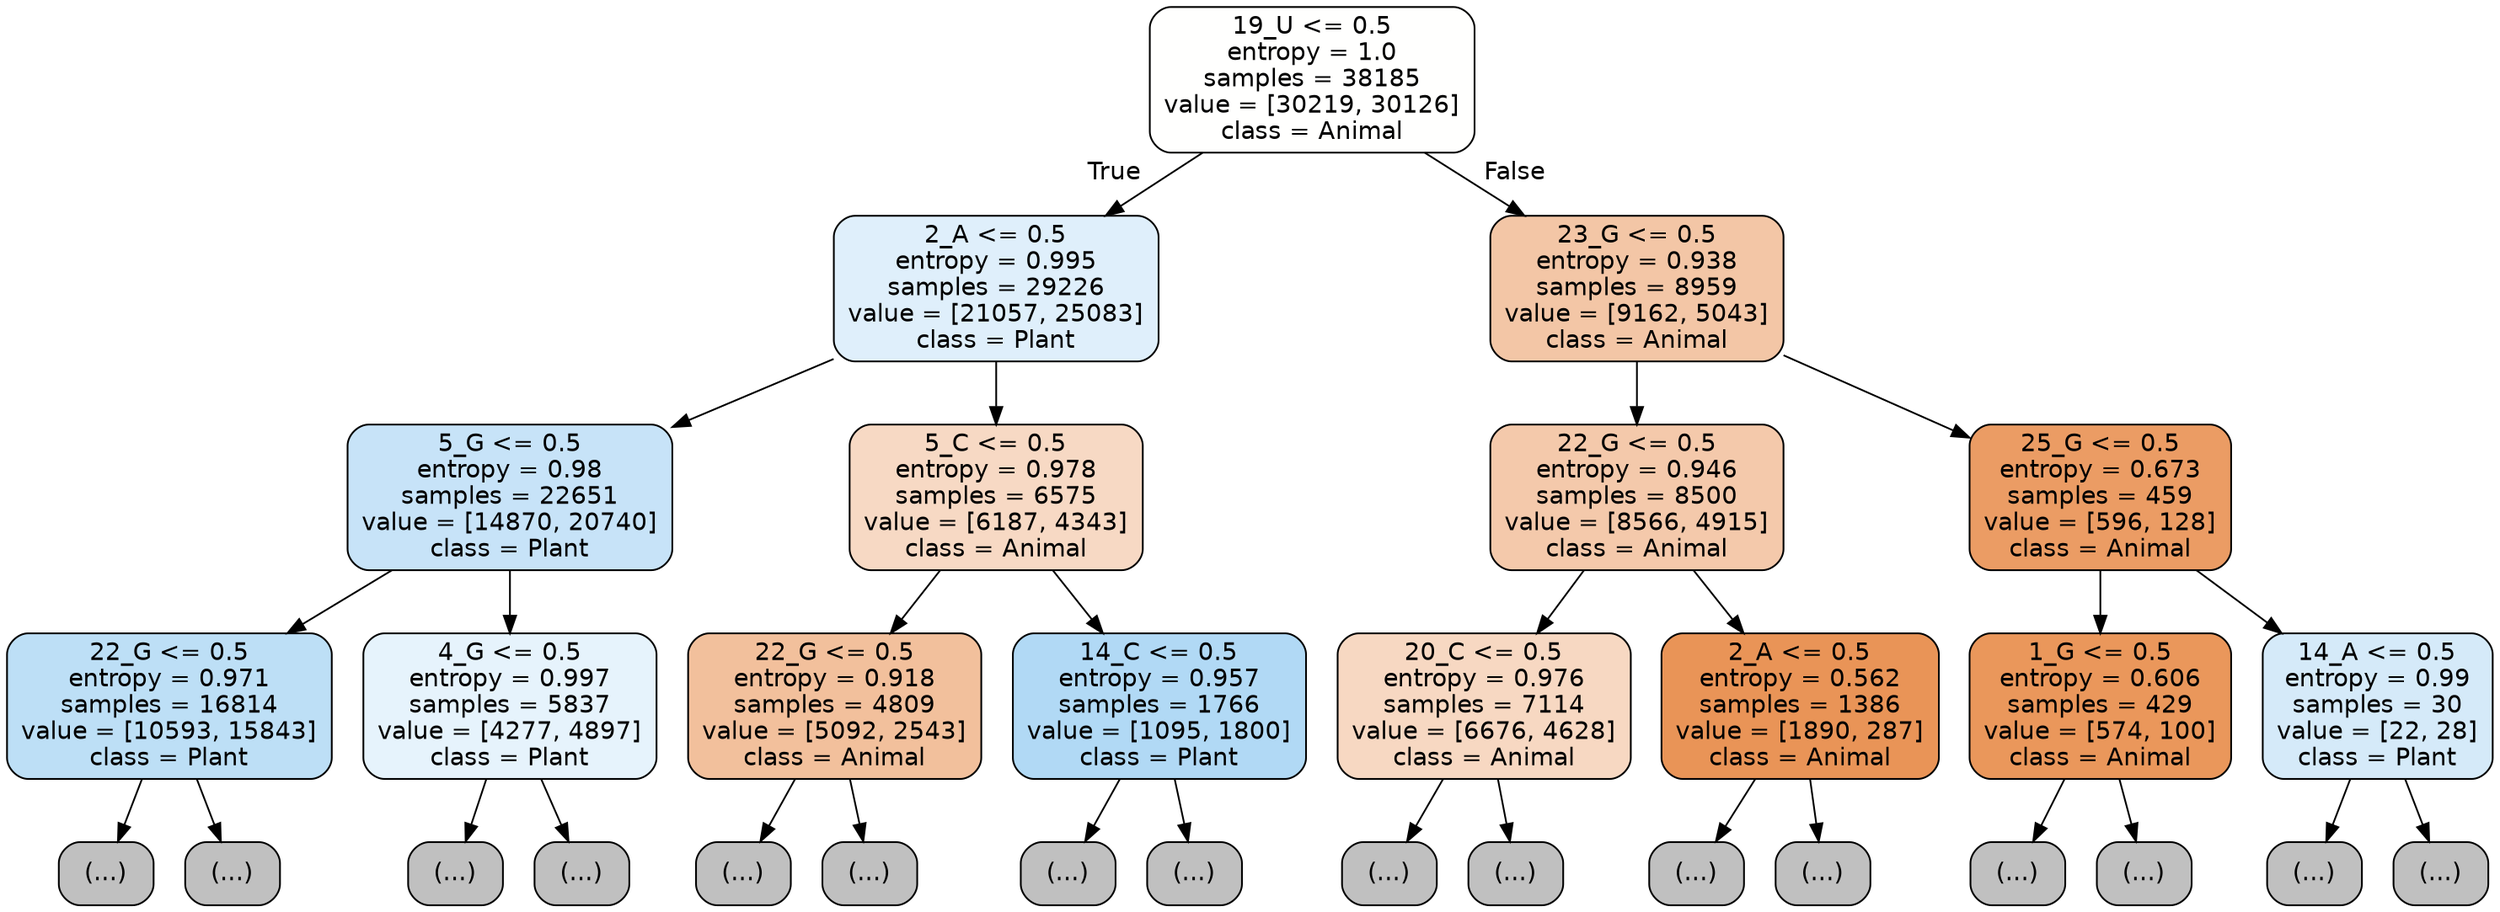 digraph Tree {
node [shape=box, style="filled, rounded", color="black", fontname="helvetica"] ;
edge [fontname="helvetica"] ;
0 [label="19_U <= 0.5\nentropy = 1.0\nsamples = 38185\nvalue = [30219, 30126]\nclass = Animal", fillcolor="#fffffe"] ;
1 [label="2_A <= 0.5\nentropy = 0.995\nsamples = 29226\nvalue = [21057, 25083]\nclass = Plant", fillcolor="#dfeffb"] ;
0 -> 1 [labeldistance=2.5, labelangle=45, headlabel="True"] ;
2 [label="5_G <= 0.5\nentropy = 0.98\nsamples = 22651\nvalue = [14870, 20740]\nclass = Plant", fillcolor="#c7e3f8"] ;
1 -> 2 ;
3 [label="22_G <= 0.5\nentropy = 0.971\nsamples = 16814\nvalue = [10593, 15843]\nclass = Plant", fillcolor="#bddff6"] ;
2 -> 3 ;
4 [label="(...)", fillcolor="#C0C0C0"] ;
3 -> 4 ;
6099 [label="(...)", fillcolor="#C0C0C0"] ;
3 -> 6099 ;
6854 [label="4_G <= 0.5\nentropy = 0.997\nsamples = 5837\nvalue = [4277, 4897]\nclass = Plant", fillcolor="#e6f3fc"] ;
2 -> 6854 ;
6855 [label="(...)", fillcolor="#C0C0C0"] ;
6854 -> 6855 ;
8638 [label="(...)", fillcolor="#C0C0C0"] ;
6854 -> 8638 ;
9699 [label="5_C <= 0.5\nentropy = 0.978\nsamples = 6575\nvalue = [6187, 4343]\nclass = Animal", fillcolor="#f7d9c4"] ;
1 -> 9699 ;
9700 [label="22_G <= 0.5\nentropy = 0.918\nsamples = 4809\nvalue = [5092, 2543]\nclass = Animal", fillcolor="#f2c09c"] ;
9699 -> 9700 ;
9701 [label="(...)", fillcolor="#C0C0C0"] ;
9700 -> 9701 ;
11762 [label="(...)", fillcolor="#C0C0C0"] ;
9700 -> 11762 ;
12035 [label="14_C <= 0.5\nentropy = 0.957\nsamples = 1766\nvalue = [1095, 1800]\nclass = Plant", fillcolor="#b1d9f5"] ;
9699 -> 12035 ;
12036 [label="(...)", fillcolor="#C0C0C0"] ;
12035 -> 12036 ;
12539 [label="(...)", fillcolor="#C0C0C0"] ;
12035 -> 12539 ;
12656 [label="23_G <= 0.5\nentropy = 0.938\nsamples = 8959\nvalue = [9162, 5043]\nclass = Animal", fillcolor="#f3c6a6"] ;
0 -> 12656 [labeldistance=2.5, labelangle=-45, headlabel="False"] ;
12657 [label="22_G <= 0.5\nentropy = 0.946\nsamples = 8500\nvalue = [8566, 4915]\nclass = Animal", fillcolor="#f4c9ab"] ;
12656 -> 12657 ;
12658 [label="20_C <= 0.5\nentropy = 0.976\nsamples = 7114\nvalue = [6676, 4628]\nclass = Animal", fillcolor="#f7d8c2"] ;
12657 -> 12658 ;
12659 [label="(...)", fillcolor="#C0C0C0"] ;
12658 -> 12659 ;
15544 [label="(...)", fillcolor="#C0C0C0"] ;
12658 -> 15544 ;
16409 [label="2_A <= 0.5\nentropy = 0.562\nsamples = 1386\nvalue = [1890, 287]\nclass = Animal", fillcolor="#e99457"] ;
12657 -> 16409 ;
16410 [label="(...)", fillcolor="#C0C0C0"] ;
16409 -> 16410 ;
16747 [label="(...)", fillcolor="#C0C0C0"] ;
16409 -> 16747 ;
16846 [label="25_G <= 0.5\nentropy = 0.673\nsamples = 459\nvalue = [596, 128]\nclass = Animal", fillcolor="#eb9c64"] ;
12656 -> 16846 ;
16847 [label="1_G <= 0.5\nentropy = 0.606\nsamples = 429\nvalue = [574, 100]\nclass = Animal", fillcolor="#ea975b"] ;
16846 -> 16847 ;
16848 [label="(...)", fillcolor="#C0C0C0"] ;
16847 -> 16848 ;
16971 [label="(...)", fillcolor="#C0C0C0"] ;
16847 -> 16971 ;
17012 [label="14_A <= 0.5\nentropy = 0.99\nsamples = 30\nvalue = [22, 28]\nclass = Plant", fillcolor="#d5eaf9"] ;
16846 -> 17012 ;
17013 [label="(...)", fillcolor="#C0C0C0"] ;
17012 -> 17013 ;
17024 [label="(...)", fillcolor="#C0C0C0"] ;
17012 -> 17024 ;
}